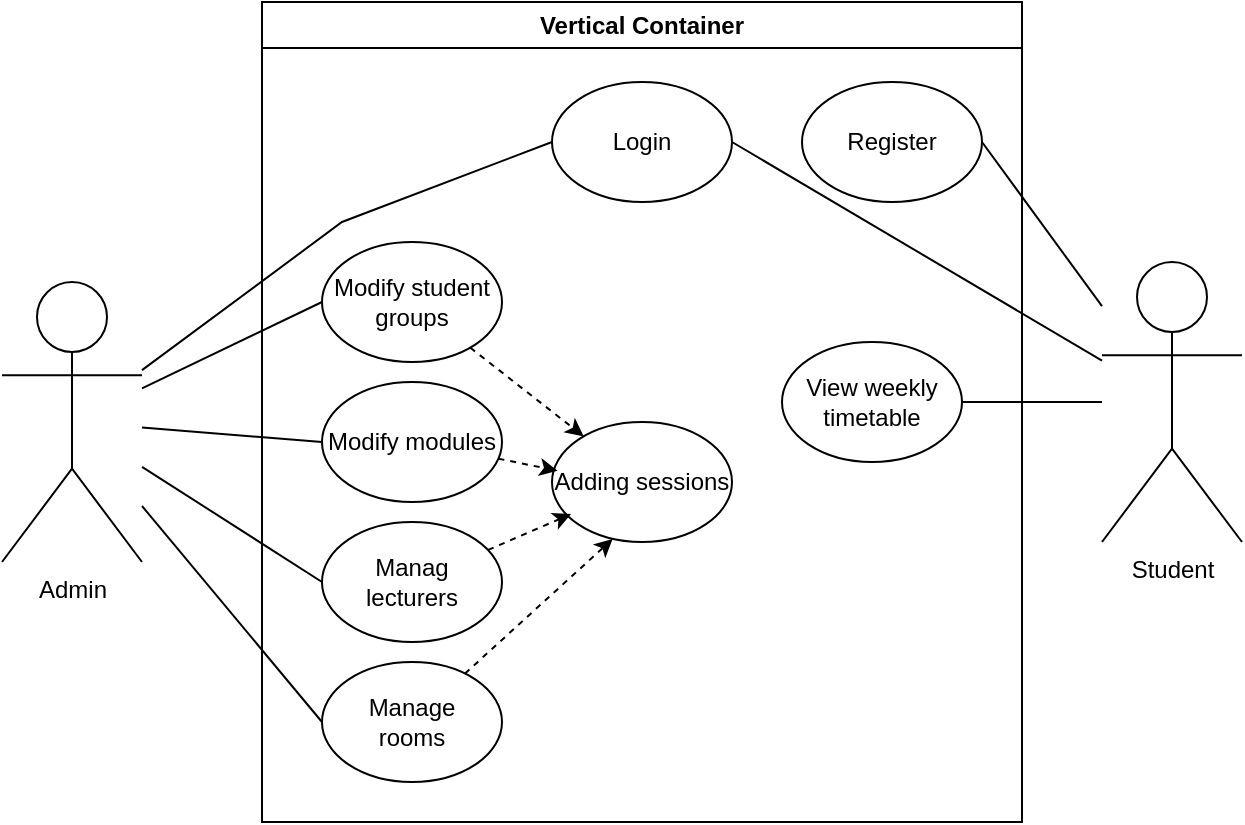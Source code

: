 <mxfile version="26.2.14">
  <diagram name="Page-1" id="yqz-uNS2lHpbHO7H0vj4">
    <mxGraphModel dx="983" dy="541" grid="0" gridSize="10" guides="1" tooltips="1" connect="1" arrows="1" fold="1" page="1" pageScale="1" pageWidth="1400" pageHeight="850" math="0" shadow="0">
      <root>
        <mxCell id="0" />
        <mxCell id="1" parent="0" />
        <mxCell id="bfi9lRHNAM2ho-UgcQ6l-1" value="Vertical Container" style="swimlane;whiteSpace=wrap;html=1;" vertex="1" parent="1">
          <mxGeometry x="430" y="190" width="380" height="410" as="geometry" />
        </mxCell>
        <mxCell id="bfi9lRHNAM2ho-UgcQ6l-13" value="View weekly timetable" style="ellipse;whiteSpace=wrap;html=1;" vertex="1" parent="bfi9lRHNAM2ho-UgcQ6l-1">
          <mxGeometry x="260" y="170" width="90" height="60" as="geometry" />
        </mxCell>
        <mxCell id="bfi9lRHNAM2ho-UgcQ6l-14" value="Adding sessions" style="ellipse;whiteSpace=wrap;html=1;" vertex="1" parent="bfi9lRHNAM2ho-UgcQ6l-1">
          <mxGeometry x="145" y="210" width="90" height="60" as="geometry" />
        </mxCell>
        <mxCell id="bfi9lRHNAM2ho-UgcQ6l-15" value="Manag&lt;div&gt;&lt;span style=&quot;background-color: transparent; color: light-dark(rgb(0, 0, 0), rgb(255, 255, 255));&quot;&gt;lecturers&lt;/span&gt;&lt;/div&gt;" style="ellipse;whiteSpace=wrap;html=1;" vertex="1" parent="bfi9lRHNAM2ho-UgcQ6l-1">
          <mxGeometry x="30" y="260" width="90" height="60" as="geometry" />
        </mxCell>
        <mxCell id="bfi9lRHNAM2ho-UgcQ6l-38" style="rounded=0;orthogonalLoop=1;jettySize=auto;html=1;dashed=1;" edge="1" parent="bfi9lRHNAM2ho-UgcQ6l-1" source="bfi9lRHNAM2ho-UgcQ6l-16" target="bfi9lRHNAM2ho-UgcQ6l-14">
          <mxGeometry relative="1" as="geometry" />
        </mxCell>
        <mxCell id="bfi9lRHNAM2ho-UgcQ6l-16" value="Modify student groups" style="ellipse;whiteSpace=wrap;html=1;" vertex="1" parent="bfi9lRHNAM2ho-UgcQ6l-1">
          <mxGeometry x="30" y="120" width="90" height="60" as="geometry" />
        </mxCell>
        <mxCell id="bfi9lRHNAM2ho-UgcQ6l-17" value="Modify modules" style="ellipse;whiteSpace=wrap;html=1;" vertex="1" parent="bfi9lRHNAM2ho-UgcQ6l-1">
          <mxGeometry x="30" y="190" width="90" height="60" as="geometry" />
        </mxCell>
        <mxCell id="bfi9lRHNAM2ho-UgcQ6l-28" value="Login" style="ellipse;whiteSpace=wrap;html=1;" vertex="1" parent="bfi9lRHNAM2ho-UgcQ6l-1">
          <mxGeometry x="145" y="40" width="90" height="60" as="geometry" />
        </mxCell>
        <mxCell id="bfi9lRHNAM2ho-UgcQ6l-31" value="Register" style="ellipse;whiteSpace=wrap;html=1;" vertex="1" parent="bfi9lRHNAM2ho-UgcQ6l-1">
          <mxGeometry x="270" y="40" width="90" height="60" as="geometry" />
        </mxCell>
        <mxCell id="bfi9lRHNAM2ho-UgcQ6l-36" value="Manage&lt;div&gt;rooms&lt;/div&gt;" style="ellipse;whiteSpace=wrap;html=1;" vertex="1" parent="bfi9lRHNAM2ho-UgcQ6l-1">
          <mxGeometry x="30" y="330" width="90" height="60" as="geometry" />
        </mxCell>
        <mxCell id="bfi9lRHNAM2ho-UgcQ6l-39" style="rounded=0;orthogonalLoop=1;jettySize=auto;html=1;entryX=0.031;entryY=0.406;entryDx=0;entryDy=0;entryPerimeter=0;dashed=1;" edge="1" parent="bfi9lRHNAM2ho-UgcQ6l-1" source="bfi9lRHNAM2ho-UgcQ6l-17" target="bfi9lRHNAM2ho-UgcQ6l-14">
          <mxGeometry relative="1" as="geometry" />
        </mxCell>
        <mxCell id="bfi9lRHNAM2ho-UgcQ6l-40" style="rounded=0;orthogonalLoop=1;jettySize=auto;html=1;entryX=0.106;entryY=0.767;entryDx=0;entryDy=0;entryPerimeter=0;dashed=1;" edge="1" parent="bfi9lRHNAM2ho-UgcQ6l-1" source="bfi9lRHNAM2ho-UgcQ6l-15" target="bfi9lRHNAM2ho-UgcQ6l-14">
          <mxGeometry relative="1" as="geometry" />
        </mxCell>
        <mxCell id="bfi9lRHNAM2ho-UgcQ6l-41" style="rounded=0;orthogonalLoop=1;jettySize=auto;html=1;entryX=0.337;entryY=0.975;entryDx=0;entryDy=0;entryPerimeter=0;dashed=1;" edge="1" parent="bfi9lRHNAM2ho-UgcQ6l-1" source="bfi9lRHNAM2ho-UgcQ6l-36" target="bfi9lRHNAM2ho-UgcQ6l-14">
          <mxGeometry relative="1" as="geometry" />
        </mxCell>
        <mxCell id="bfi9lRHNAM2ho-UgcQ6l-21" style="rounded=0;orthogonalLoop=1;jettySize=auto;html=1;entryX=0;entryY=0.5;entryDx=0;entryDy=0;endArrow=none;startFill=0;" edge="1" parent="1" source="bfi9lRHNAM2ho-UgcQ6l-7" target="bfi9lRHNAM2ho-UgcQ6l-16">
          <mxGeometry relative="1" as="geometry" />
        </mxCell>
        <mxCell id="bfi9lRHNAM2ho-UgcQ6l-22" style="rounded=0;orthogonalLoop=1;jettySize=auto;html=1;entryX=0;entryY=0.5;entryDx=0;entryDy=0;endArrow=none;startFill=0;" edge="1" parent="1" source="bfi9lRHNAM2ho-UgcQ6l-7" target="bfi9lRHNAM2ho-UgcQ6l-17">
          <mxGeometry relative="1" as="geometry" />
        </mxCell>
        <mxCell id="bfi9lRHNAM2ho-UgcQ6l-30" style="rounded=0;orthogonalLoop=1;jettySize=auto;html=1;entryX=0;entryY=0.5;entryDx=0;entryDy=0;endArrow=none;startFill=0;" edge="1" parent="1" source="bfi9lRHNAM2ho-UgcQ6l-7" target="bfi9lRHNAM2ho-UgcQ6l-28">
          <mxGeometry relative="1" as="geometry">
            <Array as="points">
              <mxPoint x="470" y="300" />
            </Array>
          </mxGeometry>
        </mxCell>
        <mxCell id="bfi9lRHNAM2ho-UgcQ6l-37" style="rounded=0;orthogonalLoop=1;jettySize=auto;html=1;entryX=0;entryY=0.5;entryDx=0;entryDy=0;endArrow=none;startFill=0;" edge="1" parent="1" source="bfi9lRHNAM2ho-UgcQ6l-7" target="bfi9lRHNAM2ho-UgcQ6l-15">
          <mxGeometry relative="1" as="geometry" />
        </mxCell>
        <mxCell id="bfi9lRHNAM2ho-UgcQ6l-42" style="rounded=0;orthogonalLoop=1;jettySize=auto;html=1;entryX=0;entryY=0.5;entryDx=0;entryDy=0;endArrow=none;startFill=0;" edge="1" parent="1" source="bfi9lRHNAM2ho-UgcQ6l-7" target="bfi9lRHNAM2ho-UgcQ6l-36">
          <mxGeometry relative="1" as="geometry" />
        </mxCell>
        <mxCell id="bfi9lRHNAM2ho-UgcQ6l-7" value="Admin" style="shape=umlActor;verticalLabelPosition=bottom;verticalAlign=top;html=1;outlineConnect=0;" vertex="1" parent="1">
          <mxGeometry x="300" y="330" width="70" height="140" as="geometry" />
        </mxCell>
        <mxCell id="bfi9lRHNAM2ho-UgcQ6l-29" style="rounded=0;orthogonalLoop=1;jettySize=auto;html=1;entryX=1;entryY=0.5;entryDx=0;entryDy=0;endArrow=none;startFill=0;" edge="1" parent="1" source="bfi9lRHNAM2ho-UgcQ6l-11" target="bfi9lRHNAM2ho-UgcQ6l-28">
          <mxGeometry relative="1" as="geometry" />
        </mxCell>
        <mxCell id="bfi9lRHNAM2ho-UgcQ6l-32" style="rounded=0;orthogonalLoop=1;jettySize=auto;html=1;entryX=1;entryY=0.5;entryDx=0;entryDy=0;endArrow=none;startFill=0;" edge="1" parent="1" source="bfi9lRHNAM2ho-UgcQ6l-11" target="bfi9lRHNAM2ho-UgcQ6l-31">
          <mxGeometry relative="1" as="geometry" />
        </mxCell>
        <mxCell id="bfi9lRHNAM2ho-UgcQ6l-35" style="rounded=0;orthogonalLoop=1;jettySize=auto;html=1;entryX=1;entryY=0.5;entryDx=0;entryDy=0;endArrow=none;startFill=0;" edge="1" parent="1" source="bfi9lRHNAM2ho-UgcQ6l-11" target="bfi9lRHNAM2ho-UgcQ6l-13">
          <mxGeometry relative="1" as="geometry" />
        </mxCell>
        <mxCell id="bfi9lRHNAM2ho-UgcQ6l-11" value="Student" style="shape=umlActor;verticalLabelPosition=bottom;verticalAlign=top;html=1;outlineConnect=0;" vertex="1" parent="1">
          <mxGeometry x="850" y="320" width="70" height="140" as="geometry" />
        </mxCell>
      </root>
    </mxGraphModel>
  </diagram>
</mxfile>
